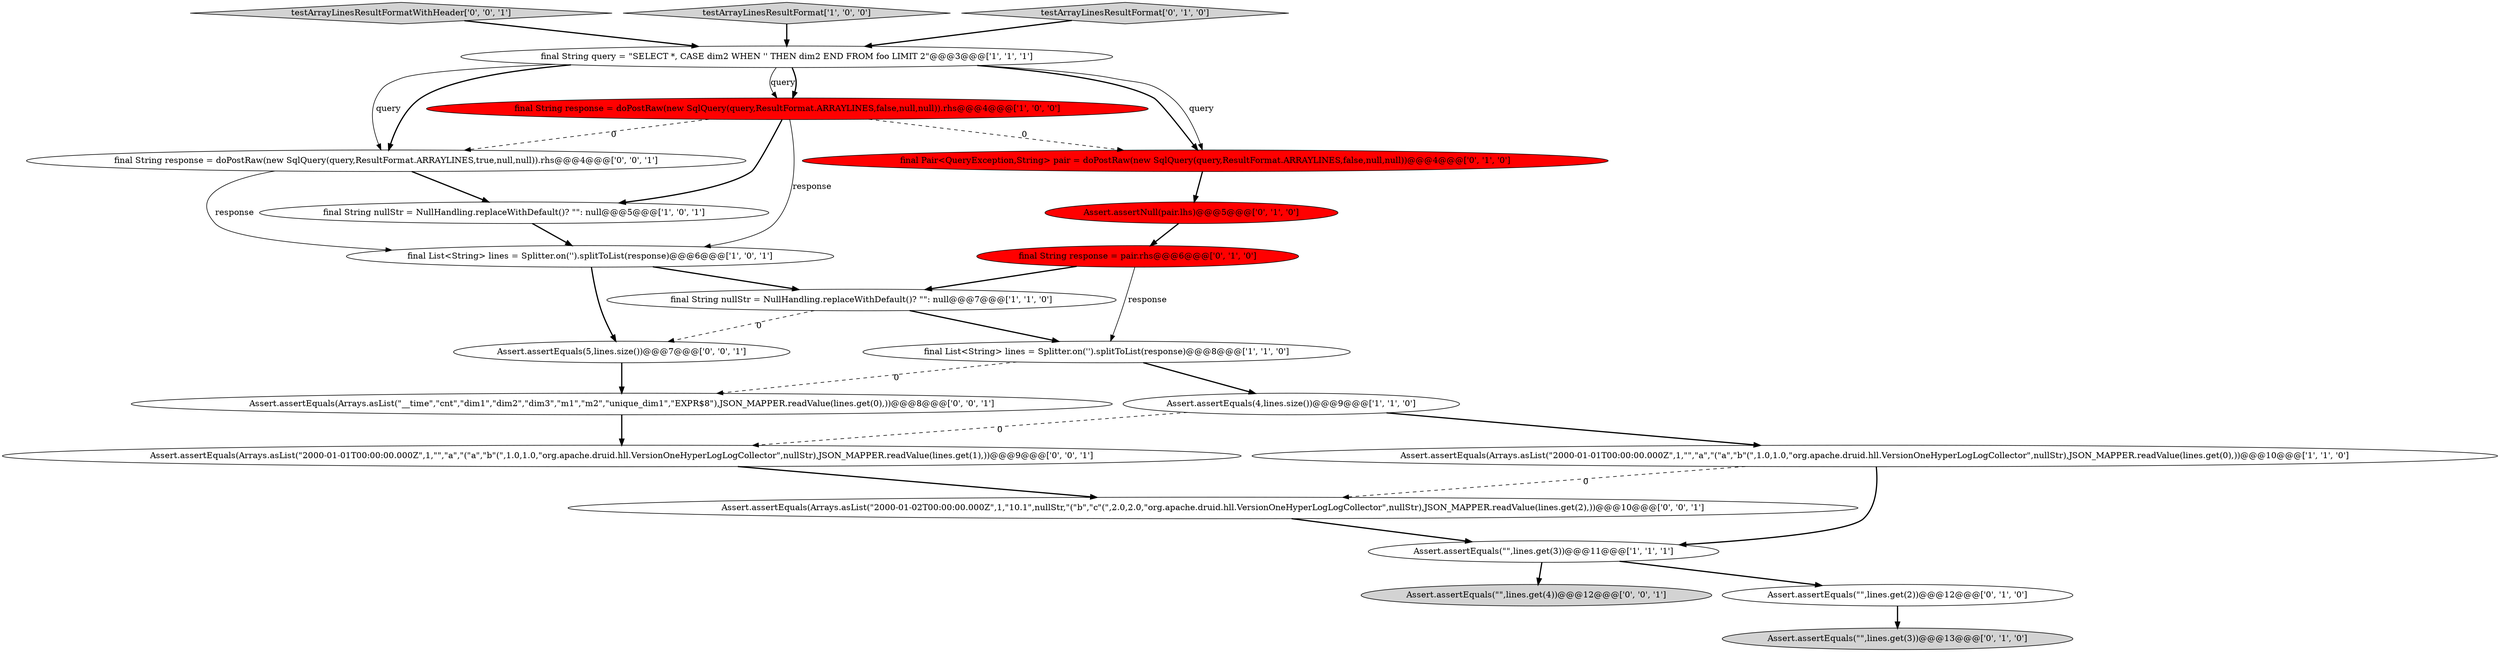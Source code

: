 digraph {
16 [style = filled, label = "Assert.assertEquals(5,lines.size())@@@7@@@['0', '0', '1']", fillcolor = white, shape = ellipse image = "AAA0AAABBB3BBB"];
1 [style = filled, label = "Assert.assertEquals(4,lines.size())@@@9@@@['1', '1', '0']", fillcolor = white, shape = ellipse image = "AAA0AAABBB1BBB"];
18 [style = filled, label = "Assert.assertEquals(\"\",lines.get(4))@@@12@@@['0', '0', '1']", fillcolor = lightgray, shape = ellipse image = "AAA0AAABBB3BBB"];
21 [style = filled, label = "testArrayLinesResultFormatWithHeader['0', '0', '1']", fillcolor = lightgray, shape = diamond image = "AAA0AAABBB3BBB"];
2 [style = filled, label = "final String nullStr = NullHandling.replaceWithDefault()? \"\": null@@@7@@@['1', '1', '0']", fillcolor = white, shape = ellipse image = "AAA0AAABBB1BBB"];
11 [style = filled, label = "final String response = pair.rhs@@@6@@@['0', '1', '0']", fillcolor = red, shape = ellipse image = "AAA1AAABBB2BBB"];
3 [style = filled, label = "final String nullStr = NullHandling.replaceWithDefault()? \"\": null@@@5@@@['1', '0', '1']", fillcolor = white, shape = ellipse image = "AAA0AAABBB1BBB"];
10 [style = filled, label = "Assert.assertNull(pair.lhs)@@@5@@@['0', '1', '0']", fillcolor = red, shape = ellipse image = "AAA1AAABBB2BBB"];
22 [style = filled, label = "Assert.assertEquals(Arrays.asList(\"2000-01-02T00:00:00.000Z\",1,\"10.1\",nullStr,\"(\"b\",\"c\"(\",2.0,2.0,\"org.apache.druid.hll.VersionOneHyperLogLogCollector\",nullStr),JSON_MAPPER.readValue(lines.get(2),))@@@10@@@['0', '0', '1']", fillcolor = white, shape = ellipse image = "AAA0AAABBB3BBB"];
15 [style = filled, label = "Assert.assertEquals(\"\",lines.get(2))@@@12@@@['0', '1', '0']", fillcolor = white, shape = ellipse image = "AAA0AAABBB2BBB"];
0 [style = filled, label = "final List<String> lines = Splitter.on('').splitToList(response)@@@8@@@['1', '1', '0']", fillcolor = white, shape = ellipse image = "AAA0AAABBB1BBB"];
20 [style = filled, label = "final String response = doPostRaw(new SqlQuery(query,ResultFormat.ARRAYLINES,true,null,null)).rhs@@@4@@@['0', '0', '1']", fillcolor = white, shape = ellipse image = "AAA0AAABBB3BBB"];
8 [style = filled, label = "Assert.assertEquals(Arrays.asList(\"2000-01-01T00:00:00.000Z\",1,\"\",\"a\",\"(\"a\",\"b\"(\",1.0,1.0,\"org.apache.druid.hll.VersionOneHyperLogLogCollector\",nullStr),JSON_MAPPER.readValue(lines.get(0),))@@@10@@@['1', '1', '0']", fillcolor = white, shape = ellipse image = "AAA0AAABBB1BBB"];
13 [style = filled, label = "Assert.assertEquals(\"\",lines.get(3))@@@13@@@['0', '1', '0']", fillcolor = lightgray, shape = ellipse image = "AAA0AAABBB2BBB"];
14 [style = filled, label = "final Pair<QueryException,String> pair = doPostRaw(new SqlQuery(query,ResultFormat.ARRAYLINES,false,null,null))@@@4@@@['0', '1', '0']", fillcolor = red, shape = ellipse image = "AAA1AAABBB2BBB"];
9 [style = filled, label = "testArrayLinesResultFormat['1', '0', '0']", fillcolor = lightgray, shape = diamond image = "AAA0AAABBB1BBB"];
7 [style = filled, label = "final List<String> lines = Splitter.on('').splitToList(response)@@@6@@@['1', '0', '1']", fillcolor = white, shape = ellipse image = "AAA0AAABBB1BBB"];
19 [style = filled, label = "Assert.assertEquals(Arrays.asList(\"__time\",\"cnt\",\"dim1\",\"dim2\",\"dim3\",\"m1\",\"m2\",\"unique_dim1\",\"EXPR$8\"),JSON_MAPPER.readValue(lines.get(0),))@@@8@@@['0', '0', '1']", fillcolor = white, shape = ellipse image = "AAA0AAABBB3BBB"];
17 [style = filled, label = "Assert.assertEquals(Arrays.asList(\"2000-01-01T00:00:00.000Z\",1,\"\",\"a\",\"(\"a\",\"b\"(\",1.0,1.0,\"org.apache.druid.hll.VersionOneHyperLogLogCollector\",nullStr),JSON_MAPPER.readValue(lines.get(1),))@@@9@@@['0', '0', '1']", fillcolor = white, shape = ellipse image = "AAA0AAABBB3BBB"];
5 [style = filled, label = "final String query = \"SELECT *, CASE dim2 WHEN '' THEN dim2 END FROM foo LIMIT 2\"@@@3@@@['1', '1', '1']", fillcolor = white, shape = ellipse image = "AAA0AAABBB1BBB"];
12 [style = filled, label = "testArrayLinesResultFormat['0', '1', '0']", fillcolor = lightgray, shape = diamond image = "AAA0AAABBB2BBB"];
4 [style = filled, label = "final String response = doPostRaw(new SqlQuery(query,ResultFormat.ARRAYLINES,false,null,null)).rhs@@@4@@@['1', '0', '0']", fillcolor = red, shape = ellipse image = "AAA1AAABBB1BBB"];
6 [style = filled, label = "Assert.assertEquals(\"\",lines.get(3))@@@11@@@['1', '1', '1']", fillcolor = white, shape = ellipse image = "AAA0AAABBB1BBB"];
5->20 [style = solid, label="query"];
4->3 [style = bold, label=""];
15->13 [style = bold, label=""];
1->8 [style = bold, label=""];
12->5 [style = bold, label=""];
20->7 [style = solid, label="response"];
5->20 [style = bold, label=""];
6->18 [style = bold, label=""];
0->19 [style = dashed, label="0"];
5->4 [style = solid, label="query"];
14->10 [style = bold, label=""];
8->6 [style = bold, label=""];
20->3 [style = bold, label=""];
19->17 [style = bold, label=""];
5->14 [style = bold, label=""];
16->19 [style = bold, label=""];
17->22 [style = bold, label=""];
11->2 [style = bold, label=""];
6->15 [style = bold, label=""];
8->22 [style = dashed, label="0"];
21->5 [style = bold, label=""];
2->0 [style = bold, label=""];
1->17 [style = dashed, label="0"];
3->7 [style = bold, label=""];
4->20 [style = dashed, label="0"];
7->2 [style = bold, label=""];
0->1 [style = bold, label=""];
5->14 [style = solid, label="query"];
2->16 [style = dashed, label="0"];
5->4 [style = bold, label=""];
7->16 [style = bold, label=""];
9->5 [style = bold, label=""];
4->14 [style = dashed, label="0"];
11->0 [style = solid, label="response"];
4->7 [style = solid, label="response"];
22->6 [style = bold, label=""];
10->11 [style = bold, label=""];
}
